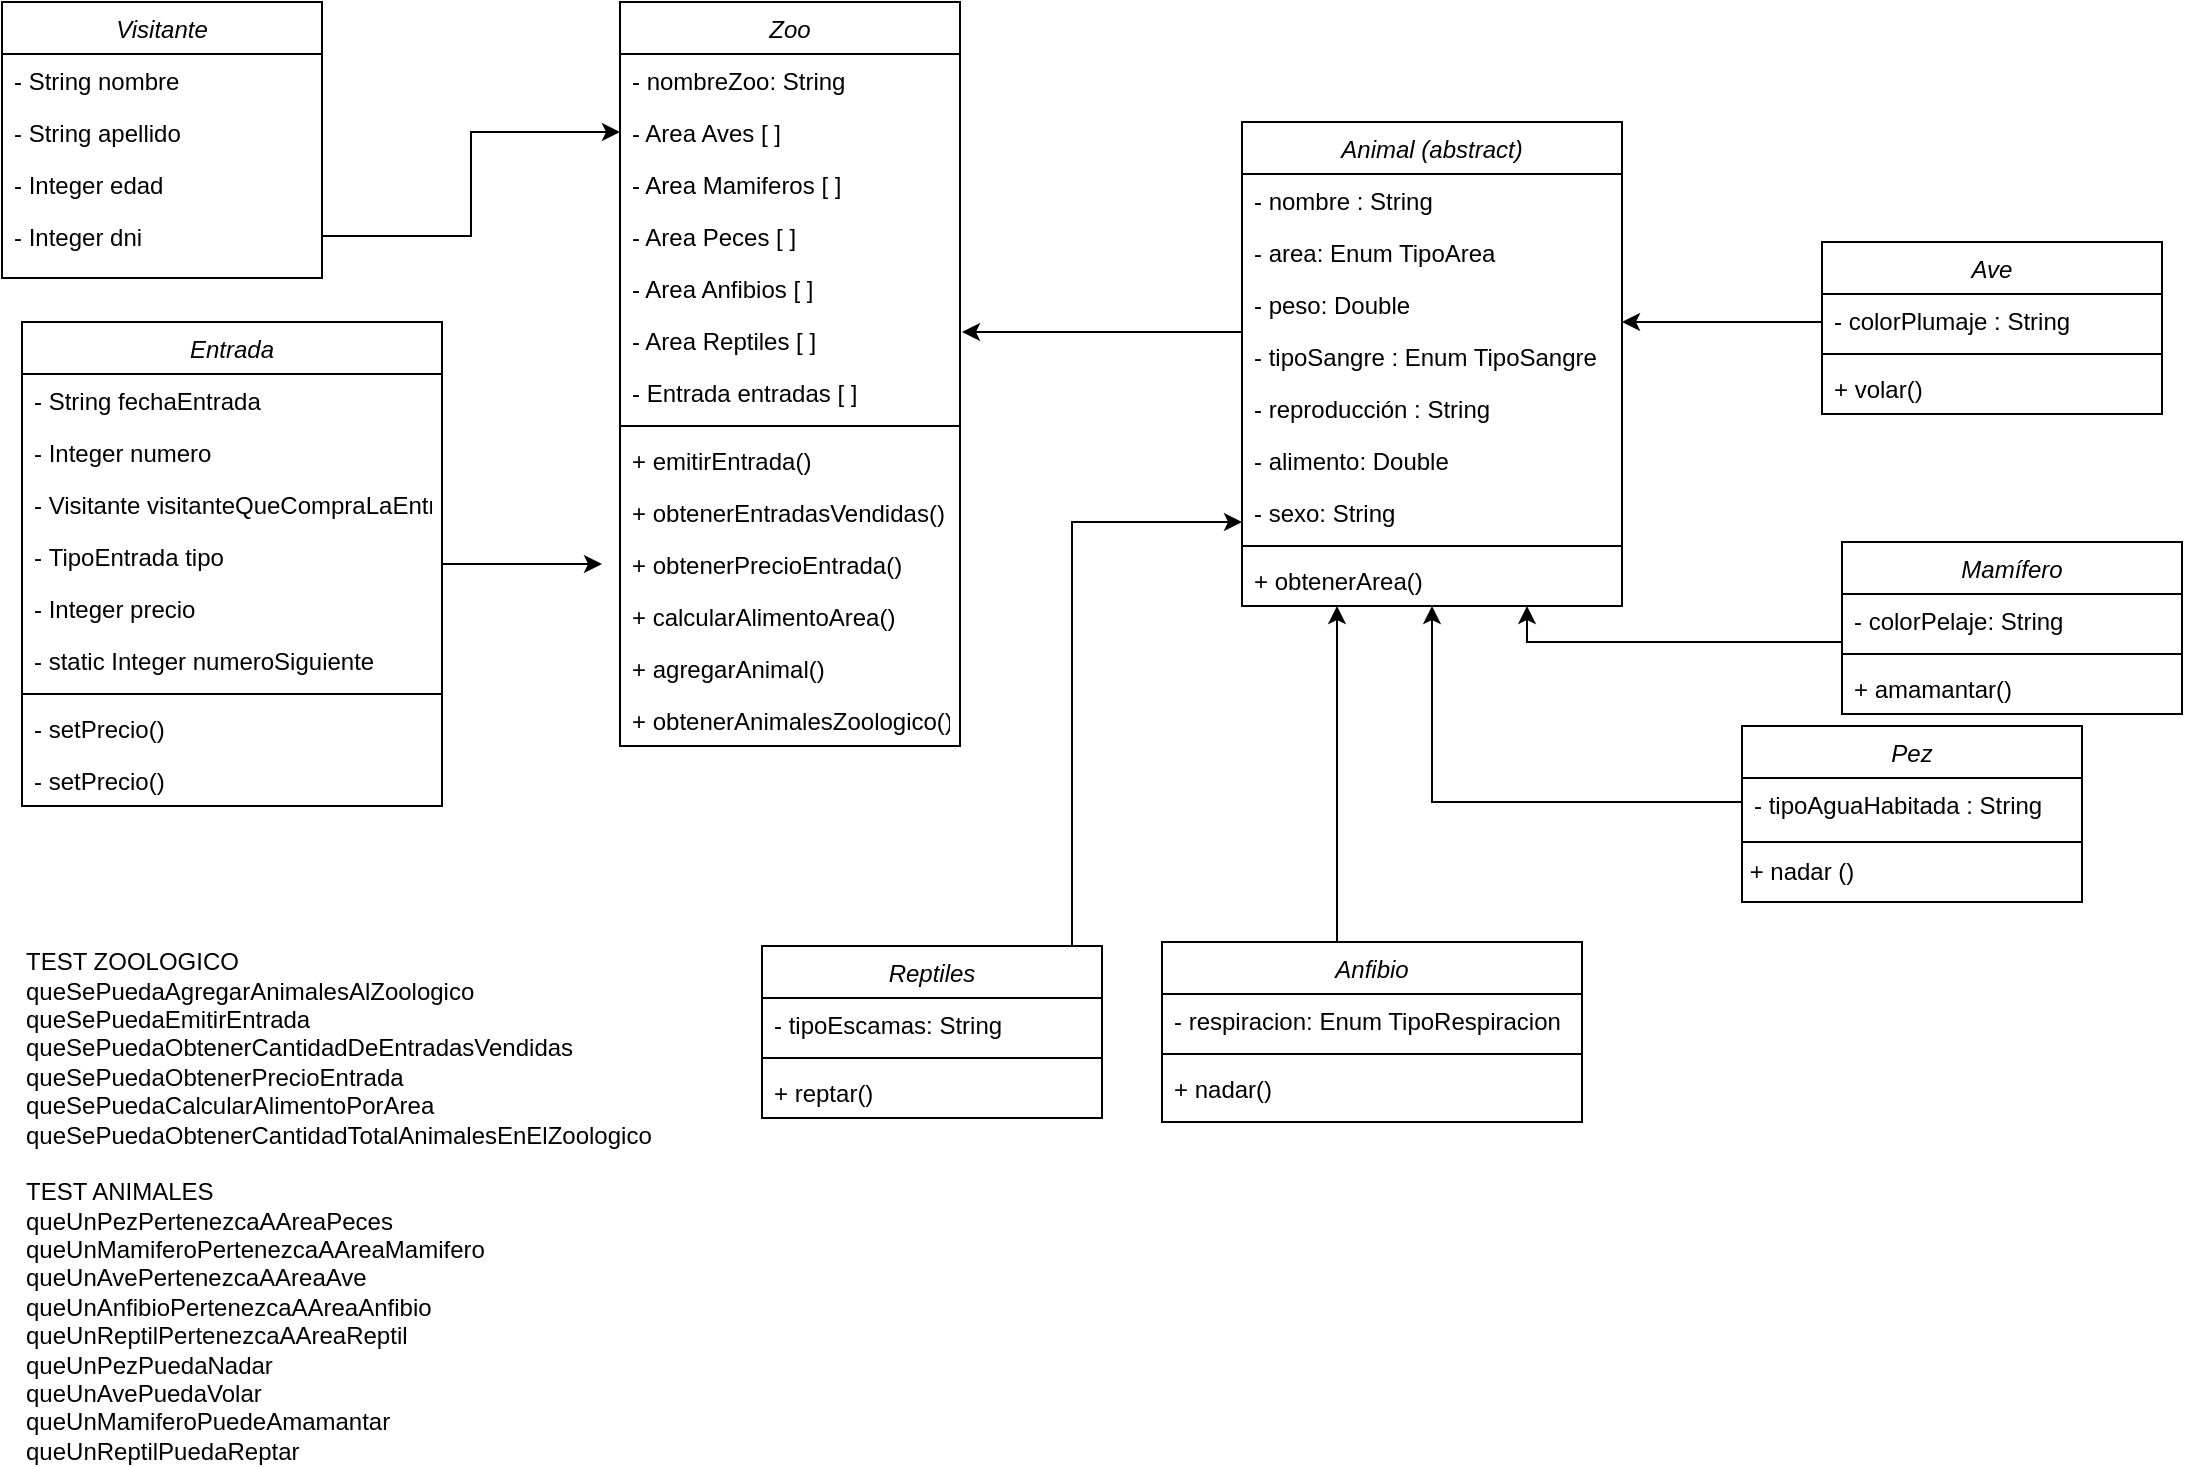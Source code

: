 <mxfile version="15.4.3" type="device"><diagram id="C5RBs43oDa-KdzZeNtuy" name="Page-1"><mxGraphModel dx="1566" dy="790" grid="1" gridSize="10" guides="1" tooltips="1" connect="1" arrows="1" fold="1" page="1" pageScale="1" pageWidth="1169" pageHeight="827" math="0" shadow="0"><root><mxCell id="WIyWlLk6GJQsqaUBKTNV-0"/><mxCell id="WIyWlLk6GJQsqaUBKTNV-1" parent="WIyWlLk6GJQsqaUBKTNV-0"/><mxCell id="zkfFHV4jXpPFQw0GAbJ--0" value="Visitante" style="swimlane;fontStyle=2;align=center;verticalAlign=top;childLayout=stackLayout;horizontal=1;startSize=26;horizontalStack=0;resizeParent=1;resizeLast=0;collapsible=1;marginBottom=0;rounded=0;shadow=0;strokeWidth=1;" parent="WIyWlLk6GJQsqaUBKTNV-1" vertex="1"><mxGeometry x="40" y="20" width="160" height="138" as="geometry"><mxRectangle x="230" y="140" width="160" height="26" as="alternateBounds"/></mxGeometry></mxCell><mxCell id="zkfFHV4jXpPFQw0GAbJ--1" value="- String nombre" style="text;align=left;verticalAlign=top;spacingLeft=4;spacingRight=4;overflow=hidden;rotatable=0;points=[[0,0.5],[1,0.5]];portConstraint=eastwest;" parent="zkfFHV4jXpPFQw0GAbJ--0" vertex="1"><mxGeometry y="26" width="160" height="26" as="geometry"/></mxCell><mxCell id="yFuWrgs1UQgkXs0BVtzb-12" value="- String apellido" style="text;align=left;verticalAlign=top;spacingLeft=4;spacingRight=4;overflow=hidden;rotatable=0;points=[[0,0.5],[1,0.5]];portConstraint=eastwest;" vertex="1" parent="zkfFHV4jXpPFQw0GAbJ--0"><mxGeometry y="52" width="160" height="26" as="geometry"/></mxCell><mxCell id="yFuWrgs1UQgkXs0BVtzb-13" value="- Integer edad" style="text;align=left;verticalAlign=top;spacingLeft=4;spacingRight=4;overflow=hidden;rotatable=0;points=[[0,0.5],[1,0.5]];portConstraint=eastwest;" vertex="1" parent="zkfFHV4jXpPFQw0GAbJ--0"><mxGeometry y="78" width="160" height="26" as="geometry"/></mxCell><mxCell id="zkfFHV4jXpPFQw0GAbJ--2" value="- Integer dni" style="text;align=left;verticalAlign=top;spacingLeft=4;spacingRight=4;overflow=hidden;rotatable=0;points=[[0,0.5],[1,0.5]];portConstraint=eastwest;rounded=0;shadow=0;html=0;" parent="zkfFHV4jXpPFQw0GAbJ--0" vertex="1"><mxGeometry y="104" width="160" height="26" as="geometry"/></mxCell><mxCell id="yFuWrgs1UQgkXs0BVtzb-11" style="edgeStyle=orthogonalEdgeStyle;rounded=0;orthogonalLoop=1;jettySize=auto;html=1;" edge="1" parent="WIyWlLk6GJQsqaUBKTNV-1" source="TKWq1amOoFYRC9h2cerJ-0"><mxGeometry relative="1" as="geometry"><mxPoint x="340" y="301" as="targetPoint"/></mxGeometry></mxCell><mxCell id="TKWq1amOoFYRC9h2cerJ-0" value="Entrada" style="swimlane;fontStyle=2;align=center;verticalAlign=top;childLayout=stackLayout;horizontal=1;startSize=26;horizontalStack=0;resizeParent=1;resizeLast=0;collapsible=1;marginBottom=0;rounded=0;shadow=0;strokeWidth=1;" parent="WIyWlLk6GJQsqaUBKTNV-1" vertex="1"><mxGeometry x="50" y="180" width="210" height="242" as="geometry"><mxRectangle x="230" y="140" width="160" height="26" as="alternateBounds"/></mxGeometry></mxCell><mxCell id="TKWq1amOoFYRC9h2cerJ-1" value="- String fechaEntrada" style="text;align=left;verticalAlign=top;spacingLeft=4;spacingRight=4;overflow=hidden;rotatable=0;points=[[0,0.5],[1,0.5]];portConstraint=eastwest;" parent="TKWq1amOoFYRC9h2cerJ-0" vertex="1"><mxGeometry y="26" width="210" height="26" as="geometry"/></mxCell><mxCell id="yFuWrgs1UQgkXs0BVtzb-6" value="- Integer numero" style="text;align=left;verticalAlign=top;spacingLeft=4;spacingRight=4;overflow=hidden;rotatable=0;points=[[0,0.5],[1,0.5]];portConstraint=eastwest;" vertex="1" parent="TKWq1amOoFYRC9h2cerJ-0"><mxGeometry y="52" width="210" height="26" as="geometry"/></mxCell><mxCell id="yFuWrgs1UQgkXs0BVtzb-7" value="- Visitante visitanteQueCompraLaEntrada" style="text;align=left;verticalAlign=top;spacingLeft=4;spacingRight=4;overflow=hidden;rotatable=0;points=[[0,0.5],[1,0.5]];portConstraint=eastwest;" vertex="1" parent="TKWq1amOoFYRC9h2cerJ-0"><mxGeometry y="78" width="210" height="26" as="geometry"/></mxCell><mxCell id="yFuWrgs1UQgkXs0BVtzb-8" value="- TipoEntrada tipo" style="text;align=left;verticalAlign=top;spacingLeft=4;spacingRight=4;overflow=hidden;rotatable=0;points=[[0,0.5],[1,0.5]];portConstraint=eastwest;" vertex="1" parent="TKWq1amOoFYRC9h2cerJ-0"><mxGeometry y="104" width="210" height="26" as="geometry"/></mxCell><mxCell id="yFuWrgs1UQgkXs0BVtzb-9" value="- Integer precio" style="text;align=left;verticalAlign=top;spacingLeft=4;spacingRight=4;overflow=hidden;rotatable=0;points=[[0,0.5],[1,0.5]];portConstraint=eastwest;" vertex="1" parent="TKWq1amOoFYRC9h2cerJ-0"><mxGeometry y="130" width="210" height="26" as="geometry"/></mxCell><mxCell id="TKWq1amOoFYRC9h2cerJ-3" value="- static Integer numeroSiguiente" style="text;align=left;verticalAlign=top;spacingLeft=4;spacingRight=4;overflow=hidden;rotatable=0;points=[[0,0.5],[1,0.5]];portConstraint=eastwest;rounded=0;shadow=0;html=0;" parent="TKWq1amOoFYRC9h2cerJ-0" vertex="1"><mxGeometry y="156" width="210" height="26" as="geometry"/></mxCell><mxCell id="TKWq1amOoFYRC9h2cerJ-4" value="" style="line;html=1;strokeWidth=1;align=left;verticalAlign=middle;spacingTop=-1;spacingLeft=3;spacingRight=3;rotatable=0;labelPosition=right;points=[];portConstraint=eastwest;" parent="TKWq1amOoFYRC9h2cerJ-0" vertex="1"><mxGeometry y="182" width="210" height="8" as="geometry"/></mxCell><mxCell id="yFuWrgs1UQgkXs0BVtzb-4" value="- setPrecio()" style="text;align=left;verticalAlign=top;spacingLeft=4;spacingRight=4;overflow=hidden;rotatable=0;points=[[0,0.5],[1,0.5]];portConstraint=eastwest;rounded=0;shadow=0;html=0;" vertex="1" parent="TKWq1amOoFYRC9h2cerJ-0"><mxGeometry y="190" width="210" height="26" as="geometry"/></mxCell><mxCell id="yFuWrgs1UQgkXs0BVtzb-5" value="- setPrecio()" style="text;align=left;verticalAlign=top;spacingLeft=4;spacingRight=4;overflow=hidden;rotatable=0;points=[[0,0.5],[1,0.5]];portConstraint=eastwest;rounded=0;shadow=0;html=0;" vertex="1" parent="TKWq1amOoFYRC9h2cerJ-0"><mxGeometry y="216" width="210" height="26" as="geometry"/></mxCell><mxCell id="TKWq1amOoFYRC9h2cerJ-7" value="Zoo" style="swimlane;fontStyle=2;align=center;verticalAlign=top;childLayout=stackLayout;horizontal=1;startSize=26;horizontalStack=0;resizeParent=1;resizeLast=0;collapsible=1;marginBottom=0;rounded=0;shadow=0;strokeWidth=1;" parent="WIyWlLk6GJQsqaUBKTNV-1" vertex="1"><mxGeometry x="349" y="20" width="170" height="372" as="geometry"><mxRectangle x="230" y="140" width="160" height="26" as="alternateBounds"/></mxGeometry></mxCell><mxCell id="TKWq1amOoFYRC9h2cerJ-8" value="- nombreZoo: String " style="text;align=left;verticalAlign=top;spacingLeft=4;spacingRight=4;overflow=hidden;rotatable=0;points=[[0,0.5],[1,0.5]];portConstraint=eastwest;" parent="TKWq1amOoFYRC9h2cerJ-7" vertex="1"><mxGeometry y="26" width="170" height="26" as="geometry"/></mxCell><mxCell id="TKWq1amOoFYRC9h2cerJ-9" value="- Area Aves [ ]" style="text;align=left;verticalAlign=top;spacingLeft=4;spacingRight=4;overflow=hidden;rotatable=0;points=[[0,0.5],[1,0.5]];portConstraint=eastwest;rounded=0;shadow=0;html=0;" parent="TKWq1amOoFYRC9h2cerJ-7" vertex="1"><mxGeometry y="52" width="170" height="26" as="geometry"/></mxCell><mxCell id="TKWq1amOoFYRC9h2cerJ-10" value="- Area Mamiferos [ ]" style="text;align=left;verticalAlign=top;spacingLeft=4;spacingRight=4;overflow=hidden;rotatable=0;points=[[0,0.5],[1,0.5]];portConstraint=eastwest;rounded=0;shadow=0;html=0;" parent="TKWq1amOoFYRC9h2cerJ-7" vertex="1"><mxGeometry y="78" width="170" height="26" as="geometry"/></mxCell><mxCell id="TKWq1amOoFYRC9h2cerJ-13" value="- Area Peces [ ]" style="text;align=left;verticalAlign=top;spacingLeft=4;spacingRight=4;overflow=hidden;rotatable=0;points=[[0,0.5],[1,0.5]];portConstraint=eastwest;rounded=0;shadow=0;html=0;" parent="TKWq1amOoFYRC9h2cerJ-7" vertex="1"><mxGeometry y="104" width="170" height="26" as="geometry"/></mxCell><mxCell id="TKWq1amOoFYRC9h2cerJ-28" value="- Area Anfibios [ ]" style="text;align=left;verticalAlign=top;spacingLeft=4;spacingRight=4;overflow=hidden;rotatable=0;points=[[0,0.5],[1,0.5]];portConstraint=eastwest;rounded=0;shadow=0;html=0;" parent="TKWq1amOoFYRC9h2cerJ-7" vertex="1"><mxGeometry y="130" width="170" height="26" as="geometry"/></mxCell><mxCell id="TKWq1amOoFYRC9h2cerJ-30" value="- Area Reptiles [ ]" style="text;align=left;verticalAlign=top;spacingLeft=4;spacingRight=4;overflow=hidden;rotatable=0;points=[[0,0.5],[1,0.5]];portConstraint=eastwest;rounded=0;shadow=0;html=0;" parent="TKWq1amOoFYRC9h2cerJ-7" vertex="1"><mxGeometry y="156" width="170" height="26" as="geometry"/></mxCell><mxCell id="yFuWrgs1UQgkXs0BVtzb-3" value="- Entrada entradas [ ]" style="text;align=left;verticalAlign=top;spacingLeft=4;spacingRight=4;overflow=hidden;rotatable=0;points=[[0,0.5],[1,0.5]];portConstraint=eastwest;rounded=0;shadow=0;html=0;" vertex="1" parent="TKWq1amOoFYRC9h2cerJ-7"><mxGeometry y="182" width="170" height="26" as="geometry"/></mxCell><mxCell id="TKWq1amOoFYRC9h2cerJ-17" value="" style="line;html=1;strokeWidth=1;align=left;verticalAlign=middle;spacingTop=-1;spacingLeft=3;spacingRight=3;rotatable=0;labelPosition=right;points=[];portConstraint=eastwest;" parent="TKWq1amOoFYRC9h2cerJ-7" vertex="1"><mxGeometry y="208" width="170" height="8" as="geometry"/></mxCell><mxCell id="TKWq1amOoFYRC9h2cerJ-70" value="+ emitirEntrada()" style="text;align=left;verticalAlign=top;spacingLeft=4;spacingRight=4;overflow=hidden;rotatable=0;points=[[0,0.5],[1,0.5]];portConstraint=eastwest;rounded=0;shadow=0;html=0;" parent="TKWq1amOoFYRC9h2cerJ-7" vertex="1"><mxGeometry y="216" width="170" height="26" as="geometry"/></mxCell><mxCell id="yFuWrgs1UQgkXs0BVtzb-0" value="+ obtenerEntradasVendidas()" style="text;align=left;verticalAlign=top;spacingLeft=4;spacingRight=4;overflow=hidden;rotatable=0;points=[[0,0.5],[1,0.5]];portConstraint=eastwest;rounded=0;shadow=0;html=0;" vertex="1" parent="TKWq1amOoFYRC9h2cerJ-7"><mxGeometry y="242" width="170" height="26" as="geometry"/></mxCell><mxCell id="yFuWrgs1UQgkXs0BVtzb-2" value="+ obtenerPrecioEntrada()" style="text;align=left;verticalAlign=top;spacingLeft=4;spacingRight=4;overflow=hidden;rotatable=0;points=[[0,0.5],[1,0.5]];portConstraint=eastwest;rounded=0;shadow=0;html=0;" vertex="1" parent="TKWq1amOoFYRC9h2cerJ-7"><mxGeometry y="268" width="170" height="26" as="geometry"/></mxCell><mxCell id="yFuWrgs1UQgkXs0BVtzb-1" value="+ calcularAlimentoArea()" style="text;align=left;verticalAlign=top;spacingLeft=4;spacingRight=4;overflow=hidden;rotatable=0;points=[[0,0.5],[1,0.5]];portConstraint=eastwest;rounded=0;shadow=0;html=0;" vertex="1" parent="TKWq1amOoFYRC9h2cerJ-7"><mxGeometry y="294" width="170" height="26" as="geometry"/></mxCell><mxCell id="TKWq1amOoFYRC9h2cerJ-18" value="+ agregarAnimal()" style="text;align=left;verticalAlign=top;spacingLeft=4;spacingRight=4;overflow=hidden;rotatable=0;points=[[0,0.5],[1,0.5]];portConstraint=eastwest;rounded=0;shadow=0;html=0;" parent="TKWq1amOoFYRC9h2cerJ-7" vertex="1"><mxGeometry y="320" width="170" height="26" as="geometry"/></mxCell><mxCell id="TKWq1amOoFYRC9h2cerJ-66" value="+ obtenerAnimalesZoologico()" style="text;align=left;verticalAlign=top;spacingLeft=4;spacingRight=4;overflow=hidden;rotatable=0;points=[[0,0.5],[1,0.5]];portConstraint=eastwest;rounded=0;shadow=0;html=0;" parent="TKWq1amOoFYRC9h2cerJ-7" vertex="1"><mxGeometry y="346" width="170" height="26" as="geometry"/></mxCell><mxCell id="TKWq1amOoFYRC9h2cerJ-40" style="edgeStyle=orthogonalEdgeStyle;rounded=0;orthogonalLoop=1;jettySize=auto;html=1;" parent="WIyWlLk6GJQsqaUBKTNV-1" source="TKWq1amOoFYRC9h2cerJ-20" edge="1"><mxGeometry relative="1" as="geometry"><mxPoint x="520" y="185.0" as="targetPoint"/><Array as="points"><mxPoint x="610" y="185"/><mxPoint x="610" y="185"/></Array></mxGeometry></mxCell><mxCell id="TKWq1amOoFYRC9h2cerJ-20" value="Animal (abstract)" style="swimlane;fontStyle=2;align=center;verticalAlign=top;childLayout=stackLayout;horizontal=1;startSize=26;horizontalStack=0;resizeParent=1;resizeLast=0;collapsible=1;marginBottom=0;rounded=0;shadow=0;strokeWidth=1;" parent="WIyWlLk6GJQsqaUBKTNV-1" vertex="1"><mxGeometry x="660" y="80" width="190" height="242" as="geometry"><mxRectangle x="230" y="140" width="160" height="26" as="alternateBounds"/></mxGeometry></mxCell><mxCell id="TKWq1amOoFYRC9h2cerJ-21" value="- nombre : String" style="text;align=left;verticalAlign=top;spacingLeft=4;spacingRight=4;overflow=hidden;rotatable=0;points=[[0,0.5],[1,0.5]];portConstraint=eastwest;" parent="TKWq1amOoFYRC9h2cerJ-20" vertex="1"><mxGeometry y="26" width="190" height="26" as="geometry"/></mxCell><mxCell id="TKWq1amOoFYRC9h2cerJ-22" value="- area: Enum TipoArea" style="text;align=left;verticalAlign=top;spacingLeft=4;spacingRight=4;overflow=hidden;rotatable=0;points=[[0,0.5],[1,0.5]];portConstraint=eastwest;rounded=0;shadow=0;html=0;" parent="TKWq1amOoFYRC9h2cerJ-20" vertex="1"><mxGeometry y="52" width="190" height="26" as="geometry"/></mxCell><mxCell id="TKWq1amOoFYRC9h2cerJ-24" value="- peso: Double" style="text;align=left;verticalAlign=top;spacingLeft=4;spacingRight=4;overflow=hidden;rotatable=0;points=[[0,0.5],[1,0.5]];portConstraint=eastwest;rounded=0;shadow=0;html=0;" parent="TKWq1amOoFYRC9h2cerJ-20" vertex="1"><mxGeometry y="78" width="190" height="26" as="geometry"/></mxCell><mxCell id="TKWq1amOoFYRC9h2cerJ-58" value="- tipoSangre : Enum TipoSangre" style="text;align=left;verticalAlign=top;spacingLeft=4;spacingRight=4;overflow=hidden;rotatable=0;points=[[0,0.5],[1,0.5]];portConstraint=eastwest;" parent="TKWq1amOoFYRC9h2cerJ-20" vertex="1"><mxGeometry y="104" width="190" height="26" as="geometry"/></mxCell><mxCell id="TKWq1amOoFYRC9h2cerJ-59" value="- reproducción : String" style="text;align=left;verticalAlign=top;spacingLeft=4;spacingRight=4;overflow=hidden;rotatable=0;points=[[0,0.5],[1,0.5]];portConstraint=eastwest;" parent="TKWq1amOoFYRC9h2cerJ-20" vertex="1"><mxGeometry y="130" width="190" height="26" as="geometry"/></mxCell><mxCell id="TKWq1amOoFYRC9h2cerJ-23" value="- alimento: Double" style="text;align=left;verticalAlign=top;spacingLeft=4;spacingRight=4;overflow=hidden;rotatable=0;points=[[0,0.5],[1,0.5]];portConstraint=eastwest;rounded=0;shadow=0;html=0;" parent="TKWq1amOoFYRC9h2cerJ-20" vertex="1"><mxGeometry y="156" width="190" height="26" as="geometry"/></mxCell><mxCell id="QwMWJ4_k2GX7sRvq6KCW-7" value="- sexo: String" style="text;align=left;verticalAlign=top;spacingLeft=4;spacingRight=4;overflow=hidden;rotatable=0;points=[[0,0.5],[1,0.5]];portConstraint=eastwest;rounded=0;shadow=0;html=0;" parent="TKWq1amOoFYRC9h2cerJ-20" vertex="1"><mxGeometry y="182" width="190" height="26" as="geometry"/></mxCell><mxCell id="TKWq1amOoFYRC9h2cerJ-25" value="" style="line;html=1;strokeWidth=1;align=left;verticalAlign=middle;spacingTop=-1;spacingLeft=3;spacingRight=3;rotatable=0;labelPosition=right;points=[];portConstraint=eastwest;" parent="TKWq1amOoFYRC9h2cerJ-20" vertex="1"><mxGeometry y="208" width="190" height="8" as="geometry"/></mxCell><mxCell id="TKWq1amOoFYRC9h2cerJ-26" value="+ obtenerArea()" style="text;align=left;verticalAlign=top;spacingLeft=4;spacingRight=4;overflow=hidden;rotatable=0;points=[[0,0.5],[1,0.5]];portConstraint=eastwest;rounded=0;shadow=0;html=0;" parent="TKWq1amOoFYRC9h2cerJ-20" vertex="1"><mxGeometry y="216" width="190" height="26" as="geometry"/></mxCell><mxCell id="TKWq1amOoFYRC9h2cerJ-39" style="edgeStyle=orthogonalEdgeStyle;rounded=0;orthogonalLoop=1;jettySize=auto;html=1;" parent="WIyWlLk6GJQsqaUBKTNV-1" source="TKWq1amOoFYRC9h2cerJ-31" target="TKWq1amOoFYRC9h2cerJ-24" edge="1"><mxGeometry relative="1" as="geometry"><mxPoint x="840" y="180" as="targetPoint"/><Array as="points"><mxPoint x="860" y="180"/><mxPoint x="860" y="180"/></Array></mxGeometry></mxCell><mxCell id="TKWq1amOoFYRC9h2cerJ-31" value="Ave" style="swimlane;fontStyle=2;align=center;verticalAlign=top;childLayout=stackLayout;horizontal=1;startSize=26;horizontalStack=0;resizeParent=1;resizeLast=0;collapsible=1;marginBottom=0;rounded=0;shadow=0;strokeWidth=1;" parent="WIyWlLk6GJQsqaUBKTNV-1" vertex="1"><mxGeometry x="950" y="140" width="170" height="86" as="geometry"><mxRectangle x="930" y="150" width="160" height="26" as="alternateBounds"/></mxGeometry></mxCell><mxCell id="TKWq1amOoFYRC9h2cerJ-37" value="- colorPlumaje : String" style="text;align=left;verticalAlign=top;spacingLeft=4;spacingRight=4;overflow=hidden;rotatable=0;points=[[0,0.5],[1,0.5]];portConstraint=eastwest;rounded=0;shadow=0;html=0;" parent="TKWq1amOoFYRC9h2cerJ-31" vertex="1"><mxGeometry y="26" width="170" height="26" as="geometry"/></mxCell><mxCell id="QwMWJ4_k2GX7sRvq6KCW-10" value="" style="line;html=1;strokeWidth=1;align=left;verticalAlign=middle;spacingTop=-1;spacingLeft=3;spacingRight=3;rotatable=0;labelPosition=right;points=[];portConstraint=eastwest;" parent="TKWq1amOoFYRC9h2cerJ-31" vertex="1"><mxGeometry y="52" width="170" height="8" as="geometry"/></mxCell><mxCell id="TKWq1amOoFYRC9h2cerJ-44" value="+ volar()" style="text;align=left;verticalAlign=top;spacingLeft=4;spacingRight=4;overflow=hidden;rotatable=0;points=[[0,0.5],[1,0.5]];portConstraint=eastwest;rounded=0;shadow=0;html=0;" parent="TKWq1amOoFYRC9h2cerJ-31" vertex="1"><mxGeometry y="60" width="170" height="26" as="geometry"/></mxCell><mxCell id="TKWq1amOoFYRC9h2cerJ-42" value="Mamífero" style="swimlane;fontStyle=2;align=center;verticalAlign=top;childLayout=stackLayout;horizontal=1;startSize=26;horizontalStack=0;resizeParent=1;resizeLast=0;collapsible=1;marginBottom=0;rounded=0;shadow=0;strokeWidth=1;" parent="WIyWlLk6GJQsqaUBKTNV-1" vertex="1"><mxGeometry x="960" y="290" width="170" height="86" as="geometry"><mxRectangle x="230" y="140" width="160" height="26" as="alternateBounds"/></mxGeometry></mxCell><mxCell id="TKWq1amOoFYRC9h2cerJ-43" value="- colorPelaje: String" style="text;align=left;verticalAlign=top;spacingLeft=4;spacingRight=4;overflow=hidden;rotatable=0;points=[[0,0.5],[1,0.5]];portConstraint=eastwest;rounded=0;shadow=0;html=0;" parent="TKWq1amOoFYRC9h2cerJ-42" vertex="1"><mxGeometry y="26" width="170" height="26" as="geometry"/></mxCell><mxCell id="QwMWJ4_k2GX7sRvq6KCW-9" value="" style="line;html=1;strokeWidth=1;align=left;verticalAlign=middle;spacingTop=-1;spacingLeft=3;spacingRight=3;rotatable=0;labelPosition=right;points=[];portConstraint=eastwest;" parent="TKWq1amOoFYRC9h2cerJ-42" vertex="1"><mxGeometry y="52" width="170" height="8" as="geometry"/></mxCell><mxCell id="TKWq1amOoFYRC9h2cerJ-45" value="+ amamantar()" style="text;align=left;verticalAlign=top;spacingLeft=4;spacingRight=4;overflow=hidden;rotatable=0;points=[[0,0.5],[1,0.5]];portConstraint=eastwest;rounded=0;shadow=0;html=0;" parent="TKWq1amOoFYRC9h2cerJ-42" vertex="1"><mxGeometry y="60" width="170" height="26" as="geometry"/></mxCell><mxCell id="TKWq1amOoFYRC9h2cerJ-46" style="edgeStyle=orthogonalEdgeStyle;rounded=0;orthogonalLoop=1;jettySize=auto;html=1;entryX=0.75;entryY=1;entryDx=0;entryDy=0;" parent="WIyWlLk6GJQsqaUBKTNV-1" source="TKWq1amOoFYRC9h2cerJ-43" target="TKWq1amOoFYRC9h2cerJ-20" edge="1"><mxGeometry relative="1" as="geometry"><Array as="points"><mxPoint x="803" y="340"/></Array></mxGeometry></mxCell><mxCell id="TKWq1amOoFYRC9h2cerJ-47" value="Pez" style="swimlane;fontStyle=2;align=center;verticalAlign=top;childLayout=stackLayout;horizontal=1;startSize=26;horizontalStack=0;resizeParent=1;resizeLast=0;collapsible=1;marginBottom=0;rounded=0;shadow=0;strokeWidth=1;" parent="WIyWlLk6GJQsqaUBKTNV-1" vertex="1"><mxGeometry x="910" y="382" width="170" height="58" as="geometry"><mxRectangle x="230" y="140" width="160" height="26" as="alternateBounds"/></mxGeometry></mxCell><mxCell id="TKWq1amOoFYRC9h2cerJ-49" value="- tipoAguaHabitada : String" style="text;align=left;verticalAlign=top;spacingLeft=4;spacingRight=4;overflow=hidden;rotatable=0;points=[[0,0.5],[1,0.5]];portConstraint=eastwest;rounded=0;shadow=0;html=0;" parent="TKWq1amOoFYRC9h2cerJ-47" vertex="1"><mxGeometry y="26" width="170" height="24" as="geometry"/></mxCell><mxCell id="TKWq1amOoFYRC9h2cerJ-50" style="edgeStyle=orthogonalEdgeStyle;rounded=0;orthogonalLoop=1;jettySize=auto;html=1;entryX=0.5;entryY=1;entryDx=0;entryDy=0;" parent="WIyWlLk6GJQsqaUBKTNV-1" source="TKWq1amOoFYRC9h2cerJ-49" target="TKWq1amOoFYRC9h2cerJ-20" edge="1"><mxGeometry relative="1" as="geometry"/></mxCell><mxCell id="TKWq1amOoFYRC9h2cerJ-55" style="edgeStyle=orthogonalEdgeStyle;rounded=0;orthogonalLoop=1;jettySize=auto;html=1;entryX=0.25;entryY=1;entryDx=0;entryDy=0;" parent="WIyWlLk6GJQsqaUBKTNV-1" source="TKWq1amOoFYRC9h2cerJ-51" target="TKWq1amOoFYRC9h2cerJ-20" edge="1"><mxGeometry relative="1" as="geometry"><Array as="points"><mxPoint x="708" y="380"/></Array></mxGeometry></mxCell><mxCell id="TKWq1amOoFYRC9h2cerJ-51" value="Anfibio" style="swimlane;fontStyle=2;align=center;verticalAlign=top;childLayout=stackLayout;horizontal=1;startSize=26;horizontalStack=0;resizeParent=1;resizeLast=0;collapsible=1;marginBottom=0;rounded=0;shadow=0;strokeWidth=1;" parent="WIyWlLk6GJQsqaUBKTNV-1" vertex="1"><mxGeometry x="620" y="490" width="210" height="90" as="geometry"><mxRectangle x="230" y="140" width="160" height="26" as="alternateBounds"/></mxGeometry></mxCell><mxCell id="TKWq1amOoFYRC9h2cerJ-52" value="- respiracion: Enum TipoRespiracion" style="text;align=left;verticalAlign=top;spacingLeft=4;spacingRight=4;overflow=hidden;rotatable=0;points=[[0,0.5],[1,0.5]];portConstraint=eastwest;rounded=0;shadow=0;html=0;" parent="TKWq1amOoFYRC9h2cerJ-51" vertex="1"><mxGeometry y="26" width="210" height="26" as="geometry"/></mxCell><mxCell id="QwMWJ4_k2GX7sRvq6KCW-8" value="" style="line;html=1;strokeWidth=1;align=left;verticalAlign=middle;spacingTop=-1;spacingLeft=3;spacingRight=3;rotatable=0;labelPosition=right;points=[];portConstraint=eastwest;" parent="TKWq1amOoFYRC9h2cerJ-51" vertex="1"><mxGeometry y="52" width="210" height="8" as="geometry"/></mxCell><mxCell id="TKWq1amOoFYRC9h2cerJ-60" value="+ nadar()" style="text;align=left;verticalAlign=top;spacingLeft=4;spacingRight=4;overflow=hidden;rotatable=0;points=[[0,0.5],[1,0.5]];portConstraint=eastwest;rounded=0;shadow=0;html=0;" parent="TKWq1amOoFYRC9h2cerJ-51" vertex="1"><mxGeometry y="60" width="210" height="30" as="geometry"/></mxCell><mxCell id="TKWq1amOoFYRC9h2cerJ-56" style="edgeStyle=orthogonalEdgeStyle;rounded=0;orthogonalLoop=1;jettySize=auto;html=1;" parent="WIyWlLk6GJQsqaUBKTNV-1" source="TKWq1amOoFYRC9h2cerJ-53" edge="1"><mxGeometry relative="1" as="geometry"><mxPoint x="660" y="280" as="targetPoint"/><Array as="points"><mxPoint x="575" y="280"/><mxPoint x="660" y="280"/></Array></mxGeometry></mxCell><mxCell id="TKWq1amOoFYRC9h2cerJ-53" value="Reptiles" style="swimlane;fontStyle=2;align=center;verticalAlign=top;childLayout=stackLayout;horizontal=1;startSize=26;horizontalStack=0;resizeParent=1;resizeLast=0;collapsible=1;marginBottom=0;rounded=0;shadow=0;strokeWidth=1;" parent="WIyWlLk6GJQsqaUBKTNV-1" vertex="1"><mxGeometry x="420" y="492" width="170" height="86" as="geometry"><mxRectangle x="230" y="140" width="160" height="26" as="alternateBounds"/></mxGeometry></mxCell><mxCell id="TKWq1amOoFYRC9h2cerJ-54" value="- tipoEscamas: String" style="text;align=left;verticalAlign=top;spacingLeft=4;spacingRight=4;overflow=hidden;rotatable=0;points=[[0,0.5],[1,0.5]];portConstraint=eastwest;rounded=0;shadow=0;html=0;" parent="TKWq1amOoFYRC9h2cerJ-53" vertex="1"><mxGeometry y="26" width="170" height="26" as="geometry"/></mxCell><mxCell id="QwMWJ4_k2GX7sRvq6KCW-11" value="" style="line;html=1;strokeWidth=1;align=left;verticalAlign=middle;spacingTop=-1;spacingLeft=3;spacingRight=3;rotatable=0;labelPosition=right;points=[];portConstraint=eastwest;" parent="TKWq1amOoFYRC9h2cerJ-53" vertex="1"><mxGeometry y="52" width="170" height="8" as="geometry"/></mxCell><mxCell id="TKWq1amOoFYRC9h2cerJ-57" value="+ reptar()" style="text;align=left;verticalAlign=top;spacingLeft=4;spacingRight=4;overflow=hidden;rotatable=0;points=[[0,0.5],[1,0.5]];portConstraint=eastwest;rounded=0;shadow=0;html=0;" parent="TKWq1amOoFYRC9h2cerJ-53" vertex="1"><mxGeometry y="60" width="170" height="26" as="geometry"/></mxCell><mxCell id="TKWq1amOoFYRC9h2cerJ-62" style="edgeStyle=orthogonalEdgeStyle;rounded=0;orthogonalLoop=1;jettySize=auto;html=1;entryX=0;entryY=0.5;entryDx=0;entryDy=0;" parent="WIyWlLk6GJQsqaUBKTNV-1" source="zkfFHV4jXpPFQw0GAbJ--2" target="TKWq1amOoFYRC9h2cerJ-9" edge="1"><mxGeometry relative="1" as="geometry"/></mxCell><mxCell id="QwMWJ4_k2GX7sRvq6KCW-5" value="" style="rounded=0;whiteSpace=wrap;html=1;" parent="WIyWlLk6GJQsqaUBKTNV-1" vertex="1"><mxGeometry x="910" y="440" width="170" height="30" as="geometry"/></mxCell><mxCell id="QwMWJ4_k2GX7sRvq6KCW-6" value="+ nadar ()" style="text;html=1;strokeColor=none;fillColor=none;align=center;verticalAlign=middle;whiteSpace=wrap;rounded=0;" parent="WIyWlLk6GJQsqaUBKTNV-1" vertex="1"><mxGeometry x="910" y="440" width="60" height="30" as="geometry"/></mxCell><mxCell id="yFuWrgs1UQgkXs0BVtzb-14" value="&lt;div&gt;&lt;br&gt;&lt;/div&gt;&lt;div&gt;TEST ZOOLOGICO&lt;/div&gt;&lt;div&gt;queSePuedaAgregarAnimalesAlZoologico&lt;/div&gt;&lt;div&gt;queSePuedaEmitirEntrada&lt;/div&gt;&lt;div&gt;queSePuedaObtenerCantidadDeEntradasVendidas&lt;/div&gt;&lt;div&gt;queSePuedaObtenerPrecioEntrada&lt;/div&gt;&lt;div&gt;queSePuedaCalcularAlimentoPorArea&lt;/div&gt;&lt;div&gt;queSePuedaObtenerCantidadTotalAnimalesEnElZoologico&lt;/div&gt;&lt;div&gt;&lt;br&gt;&lt;/div&gt;&lt;div&gt;TEST ANIMALES&lt;/div&gt;&lt;div&gt;queUnPezPertenezcaAAreaPeces&lt;/div&gt;&lt;div&gt;queUnMamiferoPertenezcaAAreaMamifero&lt;/div&gt;&lt;div&gt;queUnAvePertenezcaAAreaAve&lt;/div&gt;&lt;div&gt;queUnAnfibioPertenezcaAAreaAnfibio&lt;/div&gt;&lt;div&gt;queUnReptilPertenezcaAAreaReptil&lt;/div&gt;&lt;div&gt;queUnPezPuedaNadar&lt;/div&gt;&lt;div&gt;queUnAvePuedaVolar&lt;/div&gt;&lt;div&gt;queUnMamiferoPuedeAmamantar&lt;/div&gt;&lt;div&gt;queUnReptilPuedaReptar&lt;/div&gt;" style="text;html=1;align=left;verticalAlign=middle;resizable=0;points=[];autosize=1;strokeColor=none;fillColor=none;" vertex="1" parent="WIyWlLk6GJQsqaUBKTNV-1"><mxGeometry x="50" y="480" width="330" height="270" as="geometry"/></mxCell></root></mxGraphModel></diagram></mxfile>